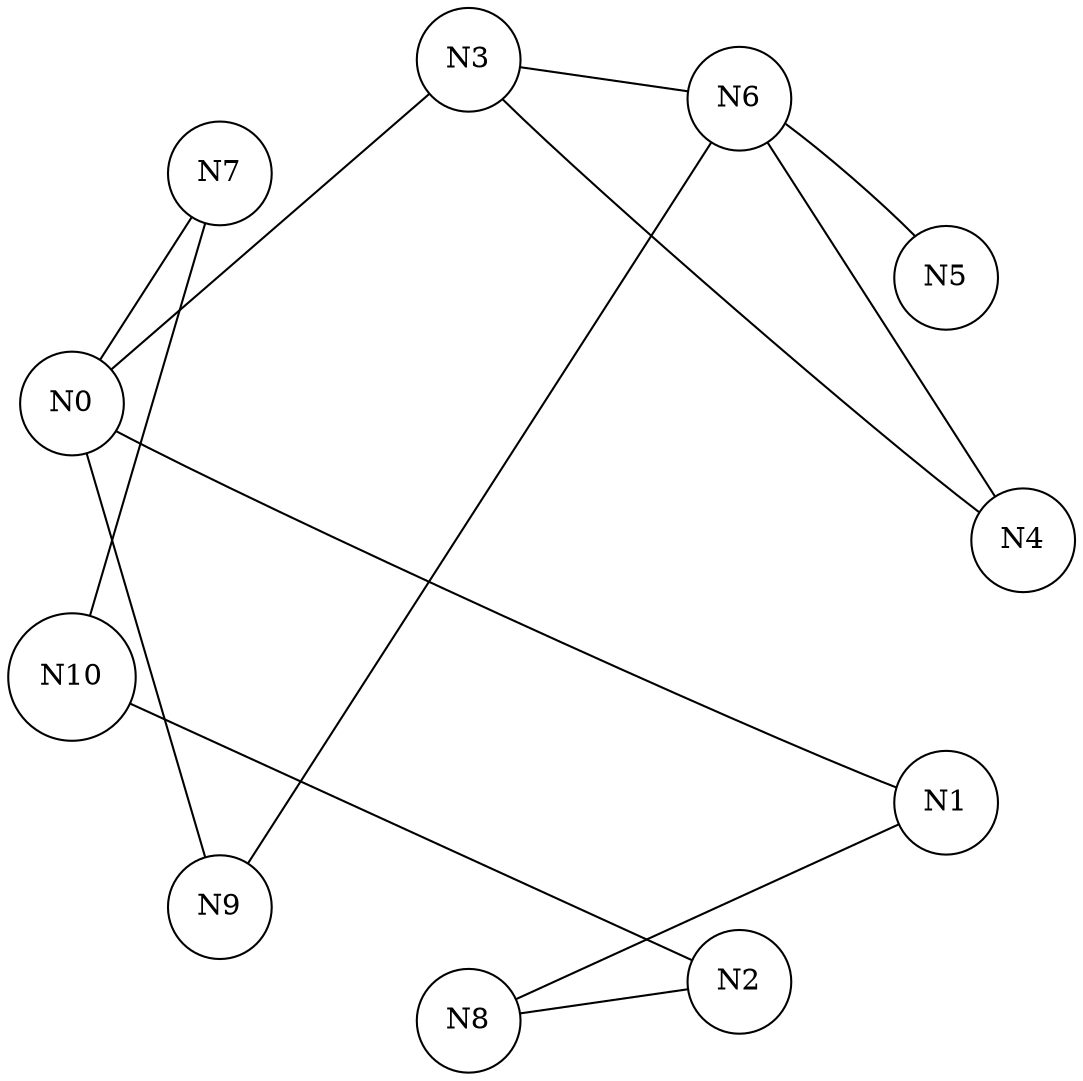 digraph G
{
	layout="circo";
	node [shape = circle];
	N0 -> N1 [arrowhead=none][style=invis]
	N1 -> N2 [arrowhead=none][style=invis]
	N2 -> N3 [arrowhead=none][style=invis]
	N3 -> N4 [arrowhead=none][style=invis]
	N4 -> N5 [arrowhead=none][style=invis]
	N5 -> N6 [arrowhead=none][style=invis]
	N6 -> N7 [arrowhead=none][style=invis]
	N7 -> N8 [arrowhead=none][style=invis]
	N8 -> N9 [arrowhead=none][style=invis]
	N9 -> N10 [arrowhead=none][style=invis]
	N10 -> N0 [arrowhead=none][style=invis]
	N1 -> N0 [arrowhead=none]
	N3 -> N0 [arrowhead=none]
	N7 -> N0 [arrowhead=none]
	N9 -> N0 [arrowhead=none]
	N8 -> N1 [arrowhead=none]
	N8 -> N2 [arrowhead=none]
	N10 -> N2 [arrowhead=none]
	N4 -> N3 [arrowhead=none]
	N6 -> N3 [arrowhead=none]
	N6 -> N4 [arrowhead=none]
	N6 -> N5 [arrowhead=none]
	N9 -> N6 [arrowhead=none]
	N10 -> N7 [arrowhead=none]
}